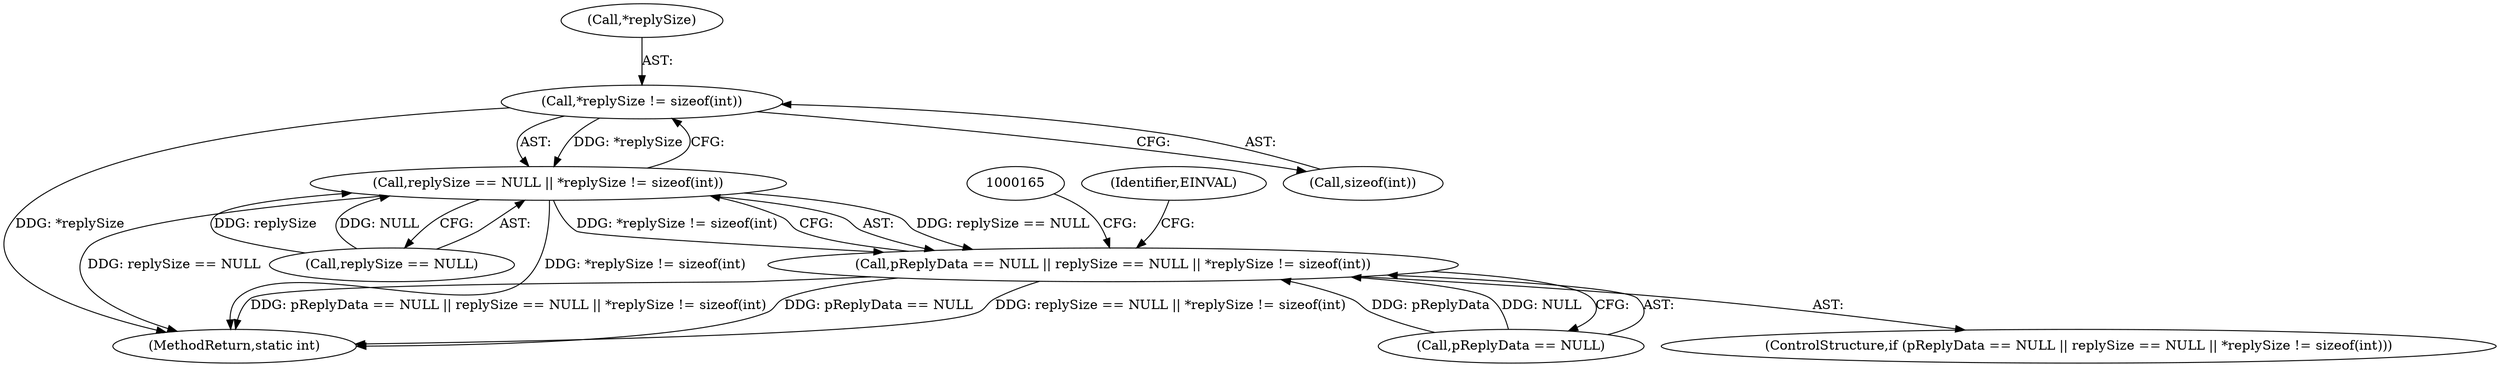digraph "0_Android_aeea52da00d210587fb3ed895de3d5f2e0264c88_0@API" {
"1000153" [label="(Call,*replySize != sizeof(int))"];
"1000149" [label="(Call,replySize == NULL || *replySize != sizeof(int))"];
"1000145" [label="(Call,pReplyData == NULL || replySize == NULL || *replySize != sizeof(int))"];
"1000161" [label="(Identifier,EINVAL)"];
"1000572" [label="(MethodReturn,static int)"];
"1000154" [label="(Call,*replySize)"];
"1000149" [label="(Call,replySize == NULL || *replySize != sizeof(int))"];
"1000145" [label="(Call,pReplyData == NULL || replySize == NULL || *replySize != sizeof(int))"];
"1000150" [label="(Call,replySize == NULL)"];
"1000146" [label="(Call,pReplyData == NULL)"];
"1000153" [label="(Call,*replySize != sizeof(int))"];
"1000156" [label="(Call,sizeof(int))"];
"1000144" [label="(ControlStructure,if (pReplyData == NULL || replySize == NULL || *replySize != sizeof(int)))"];
"1000153" -> "1000149"  [label="AST: "];
"1000153" -> "1000156"  [label="CFG: "];
"1000154" -> "1000153"  [label="AST: "];
"1000156" -> "1000153"  [label="AST: "];
"1000149" -> "1000153"  [label="CFG: "];
"1000153" -> "1000572"  [label="DDG: *replySize"];
"1000153" -> "1000149"  [label="DDG: *replySize"];
"1000149" -> "1000145"  [label="AST: "];
"1000149" -> "1000150"  [label="CFG: "];
"1000150" -> "1000149"  [label="AST: "];
"1000145" -> "1000149"  [label="CFG: "];
"1000149" -> "1000572"  [label="DDG: *replySize != sizeof(int)"];
"1000149" -> "1000572"  [label="DDG: replySize == NULL"];
"1000149" -> "1000145"  [label="DDG: replySize == NULL"];
"1000149" -> "1000145"  [label="DDG: *replySize != sizeof(int)"];
"1000150" -> "1000149"  [label="DDG: replySize"];
"1000150" -> "1000149"  [label="DDG: NULL"];
"1000145" -> "1000144"  [label="AST: "];
"1000145" -> "1000146"  [label="CFG: "];
"1000146" -> "1000145"  [label="AST: "];
"1000161" -> "1000145"  [label="CFG: "];
"1000165" -> "1000145"  [label="CFG: "];
"1000145" -> "1000572"  [label="DDG: replySize == NULL || *replySize != sizeof(int)"];
"1000145" -> "1000572"  [label="DDG: pReplyData == NULL || replySize == NULL || *replySize != sizeof(int)"];
"1000145" -> "1000572"  [label="DDG: pReplyData == NULL"];
"1000146" -> "1000145"  [label="DDG: pReplyData"];
"1000146" -> "1000145"  [label="DDG: NULL"];
}
